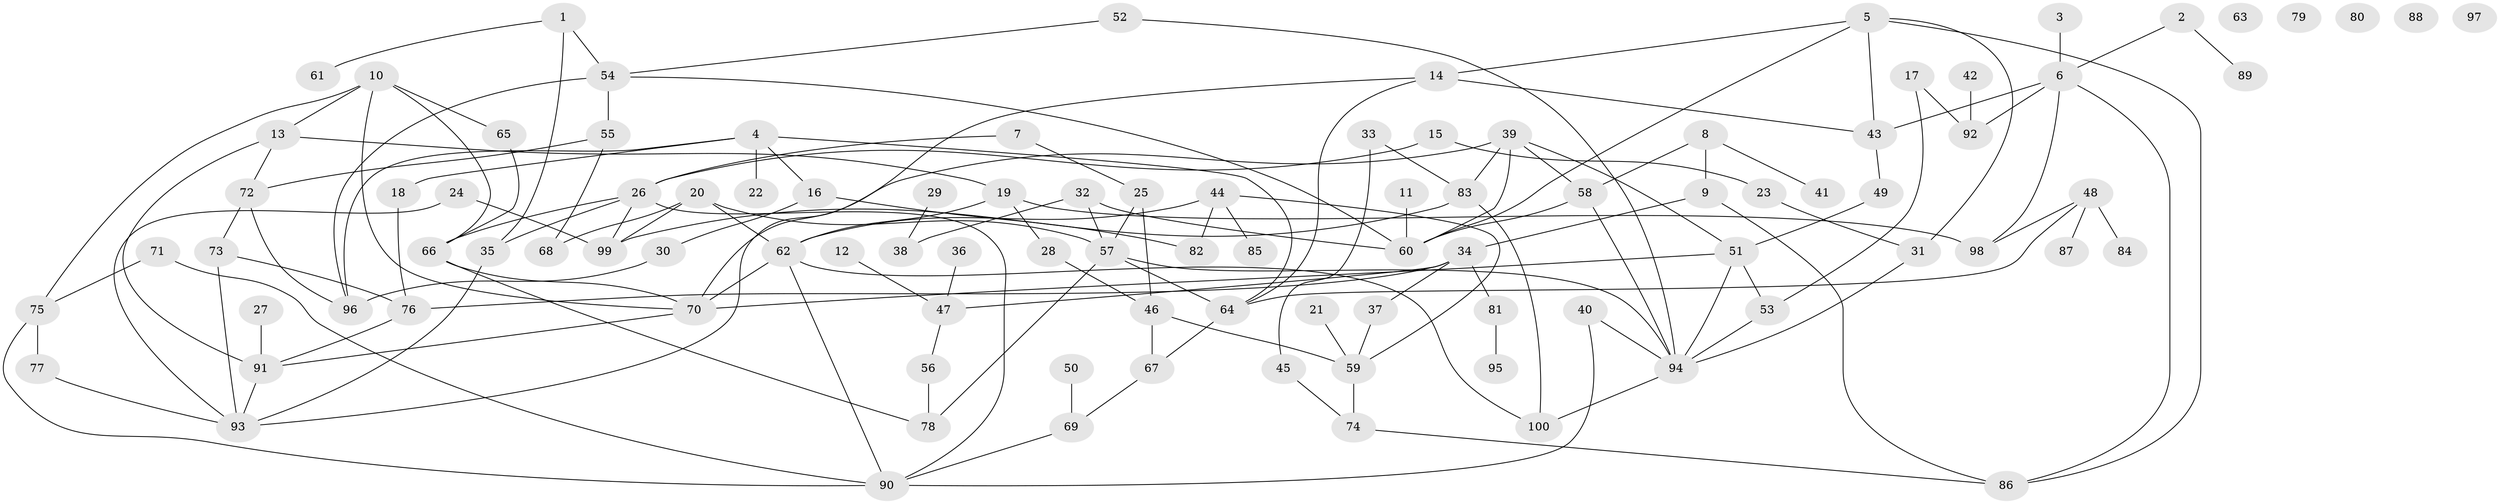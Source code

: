 // Generated by graph-tools (version 1.1) at 2025/33/03/09/25 02:33:48]
// undirected, 100 vertices, 148 edges
graph export_dot {
graph [start="1"]
  node [color=gray90,style=filled];
  1;
  2;
  3;
  4;
  5;
  6;
  7;
  8;
  9;
  10;
  11;
  12;
  13;
  14;
  15;
  16;
  17;
  18;
  19;
  20;
  21;
  22;
  23;
  24;
  25;
  26;
  27;
  28;
  29;
  30;
  31;
  32;
  33;
  34;
  35;
  36;
  37;
  38;
  39;
  40;
  41;
  42;
  43;
  44;
  45;
  46;
  47;
  48;
  49;
  50;
  51;
  52;
  53;
  54;
  55;
  56;
  57;
  58;
  59;
  60;
  61;
  62;
  63;
  64;
  65;
  66;
  67;
  68;
  69;
  70;
  71;
  72;
  73;
  74;
  75;
  76;
  77;
  78;
  79;
  80;
  81;
  82;
  83;
  84;
  85;
  86;
  87;
  88;
  89;
  90;
  91;
  92;
  93;
  94;
  95;
  96;
  97;
  98;
  99;
  100;
  1 -- 35;
  1 -- 54;
  1 -- 61;
  2 -- 6;
  2 -- 89;
  3 -- 6;
  4 -- 16;
  4 -- 18;
  4 -- 22;
  4 -- 64;
  4 -- 96;
  5 -- 14;
  5 -- 31;
  5 -- 43;
  5 -- 60;
  5 -- 86;
  6 -- 43;
  6 -- 86;
  6 -- 92;
  6 -- 98;
  7 -- 25;
  7 -- 26;
  8 -- 9;
  8 -- 41;
  8 -- 58;
  9 -- 34;
  9 -- 86;
  10 -- 13;
  10 -- 65;
  10 -- 66;
  10 -- 70;
  10 -- 75;
  11 -- 60;
  12 -- 47;
  13 -- 19;
  13 -- 72;
  13 -- 91;
  14 -- 43;
  14 -- 64;
  14 -- 93;
  15 -- 23;
  15 -- 26;
  16 -- 30;
  16 -- 82;
  17 -- 53;
  17 -- 92;
  18 -- 76;
  19 -- 28;
  19 -- 62;
  19 -- 98;
  20 -- 57;
  20 -- 62;
  20 -- 68;
  20 -- 99;
  21 -- 59;
  23 -- 31;
  24 -- 93;
  24 -- 99;
  25 -- 46;
  25 -- 57;
  26 -- 35;
  26 -- 66;
  26 -- 90;
  26 -- 99;
  27 -- 91;
  28 -- 46;
  29 -- 38;
  30 -- 96;
  31 -- 94;
  32 -- 38;
  32 -- 57;
  32 -- 60;
  33 -- 45;
  33 -- 83;
  34 -- 37;
  34 -- 47;
  34 -- 76;
  34 -- 81;
  35 -- 93;
  36 -- 47;
  37 -- 59;
  39 -- 51;
  39 -- 58;
  39 -- 60;
  39 -- 70;
  39 -- 83;
  40 -- 90;
  40 -- 94;
  42 -- 92;
  43 -- 49;
  44 -- 59;
  44 -- 62;
  44 -- 82;
  44 -- 85;
  45 -- 74;
  46 -- 59;
  46 -- 67;
  47 -- 56;
  48 -- 64;
  48 -- 84;
  48 -- 87;
  48 -- 98;
  49 -- 51;
  50 -- 69;
  51 -- 53;
  51 -- 70;
  51 -- 94;
  52 -- 54;
  52 -- 94;
  53 -- 94;
  54 -- 55;
  54 -- 60;
  54 -- 96;
  55 -- 68;
  55 -- 72;
  56 -- 78;
  57 -- 64;
  57 -- 78;
  57 -- 94;
  58 -- 60;
  58 -- 94;
  59 -- 74;
  62 -- 70;
  62 -- 90;
  62 -- 100;
  64 -- 67;
  65 -- 66;
  66 -- 70;
  66 -- 78;
  67 -- 69;
  69 -- 90;
  70 -- 91;
  71 -- 75;
  71 -- 90;
  72 -- 73;
  72 -- 96;
  73 -- 76;
  73 -- 93;
  74 -- 86;
  75 -- 77;
  75 -- 90;
  76 -- 91;
  77 -- 93;
  81 -- 95;
  83 -- 99;
  83 -- 100;
  91 -- 93;
  94 -- 100;
}
